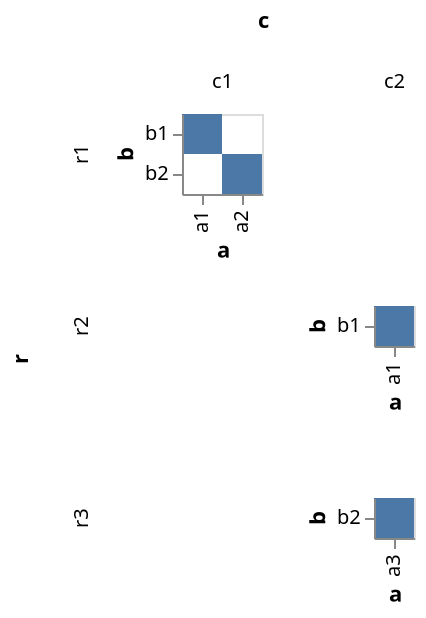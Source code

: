 {
  "$schema": "https://vega.github.io/schema/vega-lite/v4.json",
  "data": {
    "values": [
      {"r": "r1", "c": "c1", "a": "a1", "b": "b1"},
      {"r": "r1", "c": "c1", "a": "a2", "b": "b2"},
      {"r": "r2", "c": "c2", "a": "a1", "b": "b1"},
      {"r": "r3", "c": "c2", "a": "a3", "b": "b2"}
    ]
  },
  "facet": {
    "row": {"field": "r", "type": "nominal"},
    "column": {"field": "c", "type": "nominal"}
  },
  "spec": {
    "mark": "rect",
    "encoding": {
      "y": {"field": "b", "type": "nominal"},
      "x": {"field": "a", "type": "nominal"}
    }
  },
  "resolve": {"scale": {"x": "independent", "y": "independent"}},
  "autosize": {"type": "pad"}
}